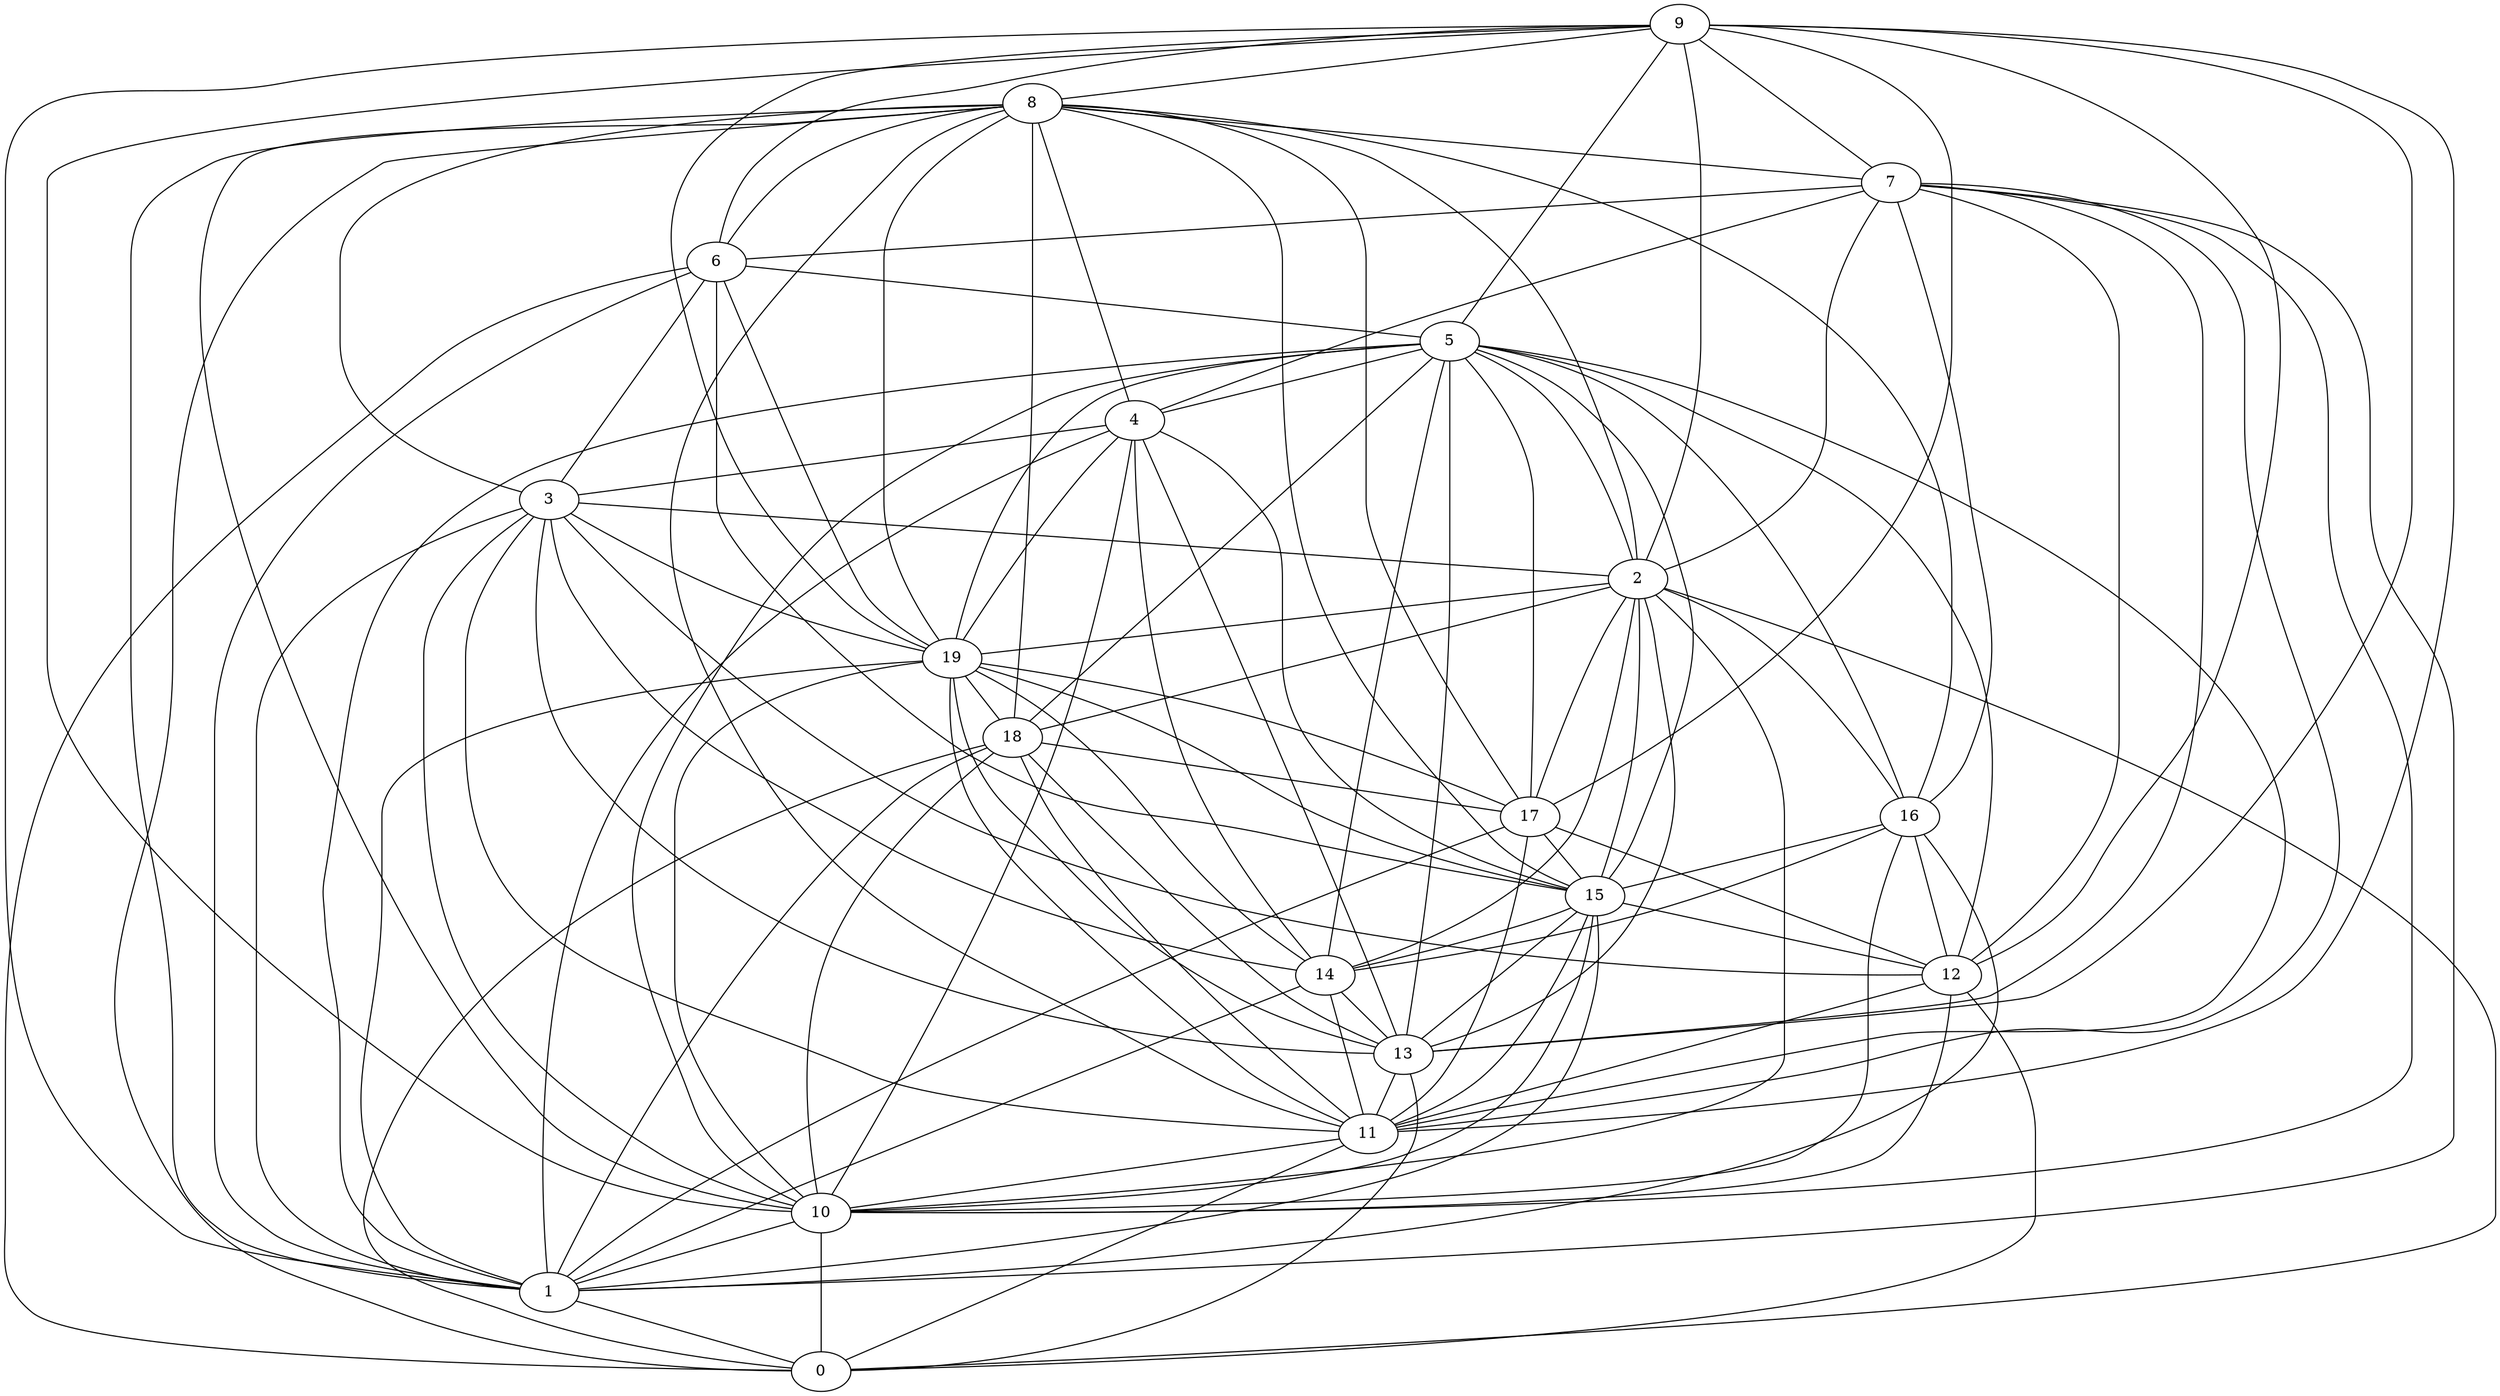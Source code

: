 digraph GG_graph {

subgraph G_graph {
edge [color = black]
"3" -> "14" [dir = none]
"3" -> "12" [dir = none]
"3" -> "13" [dir = none]
"16" -> "12" [dir = none]
"5" -> "19" [dir = none]
"5" -> "2" [dir = none]
"5" -> "16" [dir = none]
"5" -> "13" [dir = none]
"5" -> "10" [dir = none]
"5" -> "14" [dir = none]
"4" -> "13" [dir = none]
"4" -> "15" [dir = none]
"4" -> "14" [dir = none]
"4" -> "1" [dir = none]
"4" -> "3" [dir = none]
"8" -> "16" [dir = none]
"8" -> "4" [dir = none]
"8" -> "10" [dir = none]
"8" -> "0" [dir = none]
"8" -> "1" [dir = none]
"8" -> "17" [dir = none]
"6" -> "15" [dir = none]
"6" -> "3" [dir = none]
"6" -> "5" [dir = none]
"19" -> "11" [dir = none]
"19" -> "13" [dir = none]
"19" -> "17" [dir = none]
"19" -> "15" [dir = none]
"19" -> "14" [dir = none]
"2" -> "17" [dir = none]
"2" -> "0" [dir = none]
"2" -> "15" [dir = none]
"2" -> "19" [dir = none]
"17" -> "15" [dir = none]
"7" -> "1" [dir = none]
"7" -> "13" [dir = none]
"7" -> "2" [dir = none]
"15" -> "11" [dir = none]
"15" -> "14" [dir = none]
"10" -> "0" [dir = none]
"9" -> "7" [dir = none]
"9" -> "10" [dir = none]
"9" -> "6" [dir = none]
"9" -> "2" [dir = none]
"9" -> "5" [dir = none]
"9" -> "1" [dir = none]
"9" -> "8" [dir = none]
"9" -> "11" [dir = none]
"1" -> "0" [dir = none]
"18" -> "11" [dir = none]
"18" -> "0" [dir = none]
"18" -> "10" [dir = none]
"11" -> "10" [dir = none]
"11" -> "0" [dir = none]
"12" -> "10" [dir = none]
"12" -> "0" [dir = none]
"12" -> "11" [dir = none]
"5" -> "12" [dir = none]
"17" -> "11" [dir = none]
"14" -> "11" [dir = none]
"19" -> "1" [dir = none]
"3" -> "11" [dir = none]
"15" -> "1" [dir = none]
"8" -> "3" [dir = none]
"2" -> "10" [dir = none]
"15" -> "13" [dir = none]
"9" -> "19" [dir = none]
"3" -> "19" [dir = none]
"3" -> "2" [dir = none]
"7" -> "6" [dir = none]
"2" -> "16" [dir = none]
"8" -> "2" [dir = none]
"5" -> "4" [dir = none]
"19" -> "10" [dir = none]
"7" -> "10" [dir = none]
"7" -> "4" [dir = none]
"10" -> "1" [dir = none]
"14" -> "1" [dir = none]
"14" -> "13" [dir = none]
"9" -> "17" [dir = none]
"3" -> "10" [dir = none]
"6" -> "1" [dir = none]
"9" -> "12" [dir = none]
"5" -> "15" [dir = none]
"8" -> "19" [dir = none]
"15" -> "10" [dir = none]
"8" -> "18" [dir = none]
"17" -> "1" [dir = none]
"16" -> "1" [dir = none]
"5" -> "11" [dir = none]
"16" -> "10" [dir = none]
"5" -> "17" [dir = none]
"18" -> "1" [dir = none]
"8" -> "6" [dir = none]
"17" -> "12" [dir = none]
"15" -> "12" [dir = none]
"3" -> "1" [dir = none]
"7" -> "12" [dir = none]
"6" -> "19" [dir = none]
"8" -> "7" [dir = none]
"6" -> "0" [dir = none]
"7" -> "16" [dir = none]
"18" -> "17" [dir = none]
"7" -> "11" [dir = none]
"13" -> "11" [dir = none]
"5" -> "18" [dir = none]
"8" -> "11" [dir = none]
"5" -> "1" [dir = none]
"2" -> "18" [dir = none]
"4" -> "10" [dir = none]
"13" -> "0" [dir = none]
"4" -> "19" [dir = none]
"2" -> "13" [dir = none]
"2" -> "14" [dir = none]
"16" -> "15" [dir = none]
"9" -> "13" [dir = none]
"8" -> "15" [dir = none]
"19" -> "18" [dir = none]
"16" -> "14" [dir = none]
"18" -> "13" [dir = none]
}

}
